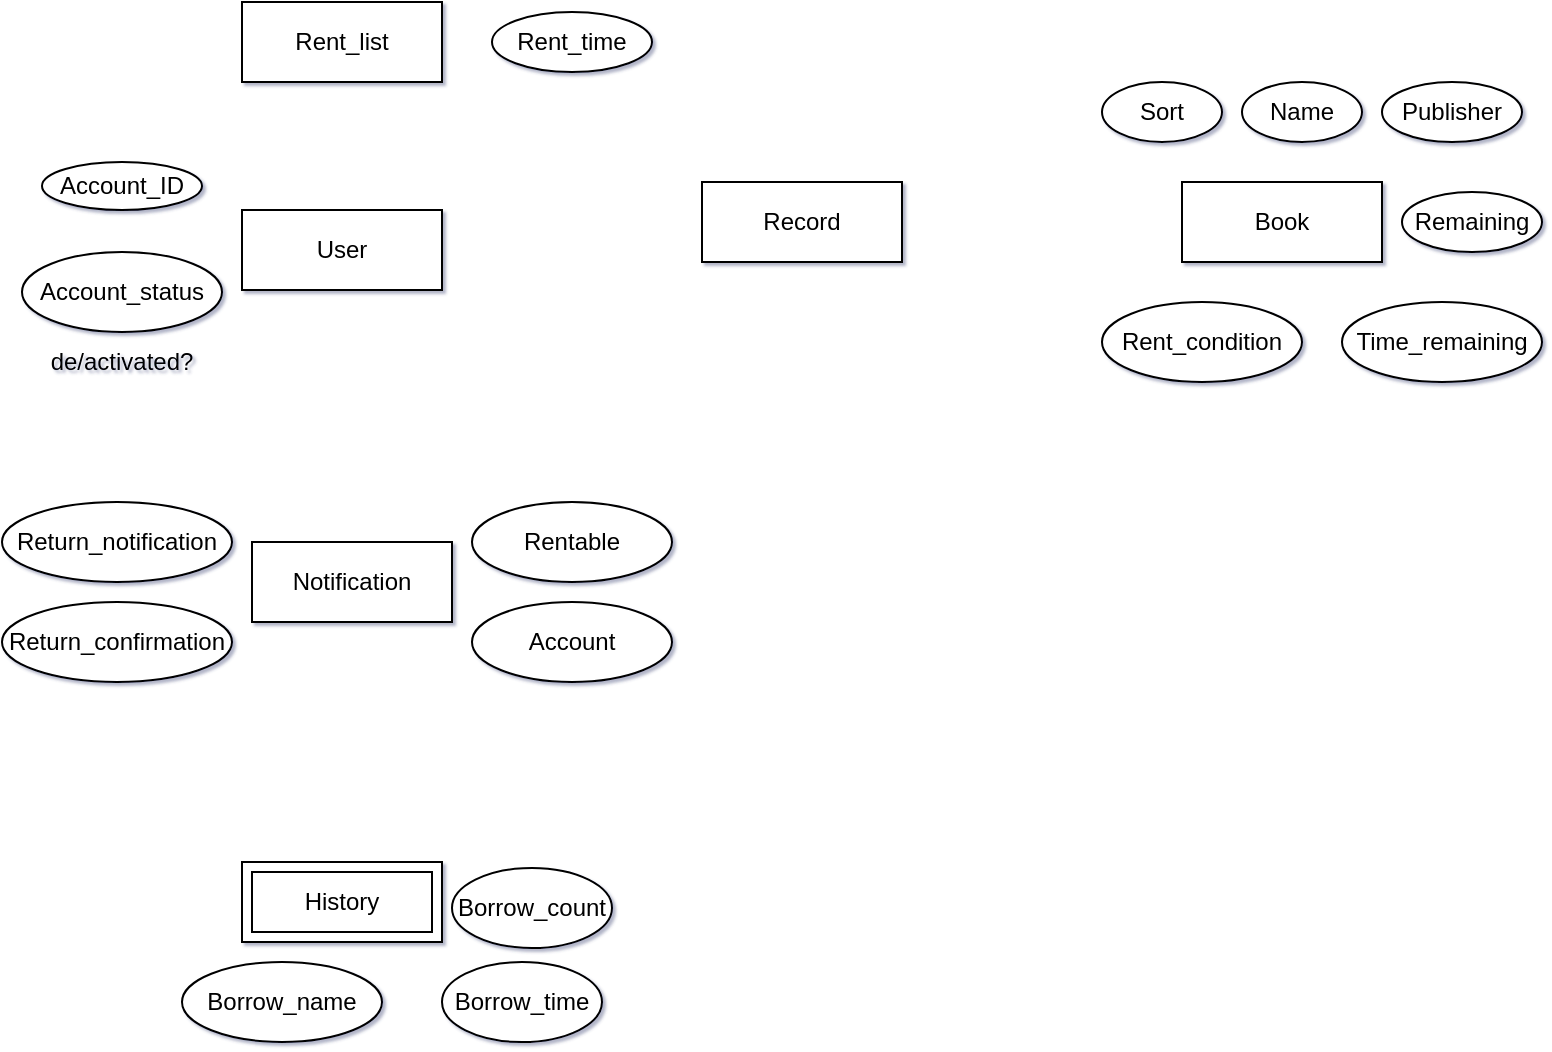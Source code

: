 <mxfile>
    <diagram id="GrpZCegqyQvZPx4EdK1o" name="Page-1">
        <mxGraphModel dx="672" dy="420" grid="1" gridSize="10" guides="1" tooltips="1" connect="1" arrows="1" fold="1" page="1" pageScale="1" pageWidth="827" pageHeight="1169" background="#FFFFFF" math="0" shadow="1">
            <root>
                <mxCell id="0"/>
                <mxCell id="1" parent="0"/>
                <mxCell id="2" value="Book" style="whiteSpace=wrap;html=1;align=center;" parent="1" vertex="1">
                    <mxGeometry x="620" y="130" width="100" height="40" as="geometry"/>
                </mxCell>
                <mxCell id="17" value="User" style="whiteSpace=wrap;html=1;align=center;" vertex="1" parent="1">
                    <mxGeometry x="150" y="144" width="100" height="40" as="geometry"/>
                </mxCell>
                <mxCell id="23" value="Account_ID" style="ellipse;whiteSpace=wrap;html=1;align=center;" vertex="1" parent="1">
                    <mxGeometry x="50" y="120" width="80" height="24" as="geometry"/>
                </mxCell>
                <mxCell id="26" value="Notification" style="whiteSpace=wrap;html=1;align=center;" vertex="1" parent="1">
                    <mxGeometry x="155" y="310" width="100" height="40" as="geometry"/>
                </mxCell>
                <mxCell id="28" value="History" style="shape=ext;margin=3;double=1;whiteSpace=wrap;html=1;align=center;gradientColor=none;" vertex="1" parent="1">
                    <mxGeometry x="150" y="470" width="100" height="40" as="geometry"/>
                </mxCell>
                <mxCell id="30" value="Rent_list" style="whiteSpace=wrap;html=1;align=center;" vertex="1" parent="1">
                    <mxGeometry x="150" y="40" width="100" height="40" as="geometry"/>
                </mxCell>
                <mxCell id="31" value="Record" style="whiteSpace=wrap;html=1;align=center;" vertex="1" parent="1">
                    <mxGeometry x="380" y="130" width="100" height="40" as="geometry"/>
                </mxCell>
                <mxCell id="38" value="Rent_time" style="ellipse;whiteSpace=wrap;html=1;align=center;" vertex="1" parent="1">
                    <mxGeometry x="275" y="45" width="80" height="30" as="geometry"/>
                </mxCell>
                <mxCell id="40" value="Account_status" style="ellipse;whiteSpace=wrap;html=1;align=center;" vertex="1" parent="1">
                    <mxGeometry x="40" y="165" width="100" height="40" as="geometry"/>
                </mxCell>
                <mxCell id="42" value="Account" style="ellipse;whiteSpace=wrap;html=1;align=center;" vertex="1" parent="1">
                    <mxGeometry x="265" y="340" width="100" height="40" as="geometry"/>
                </mxCell>
                <mxCell id="43" value="Sort" style="ellipse;whiteSpace=wrap;html=1;align=center;" vertex="1" parent="1">
                    <mxGeometry x="580" y="80" width="60" height="30" as="geometry"/>
                </mxCell>
                <mxCell id="44" value="Name" style="ellipse;whiteSpace=wrap;html=1;" vertex="1" parent="1">
                    <mxGeometry x="650" y="80" width="60" height="30" as="geometry"/>
                </mxCell>
                <mxCell id="46" value="Publisher" style="ellipse;whiteSpace=wrap;html=1;align=center;" vertex="1" parent="1">
                    <mxGeometry x="720" y="80" width="70" height="30" as="geometry"/>
                </mxCell>
                <mxCell id="47" value="Return_notification" style="ellipse;whiteSpace=wrap;html=1;" vertex="1" parent="1">
                    <mxGeometry x="30" y="290" width="115" height="40" as="geometry"/>
                </mxCell>
                <mxCell id="48" value="Remaining" style="ellipse;whiteSpace=wrap;html=1;align=center;" vertex="1" parent="1">
                    <mxGeometry x="730" y="135" width="70" height="30" as="geometry"/>
                </mxCell>
                <mxCell id="49" value="Borrow_count" style="ellipse;whiteSpace=wrap;html=1;align=center;" vertex="1" parent="1">
                    <mxGeometry x="255" y="473" width="80" height="40" as="geometry"/>
                </mxCell>
                <mxCell id="50" value="Return_confirmation" style="ellipse;whiteSpace=wrap;html=1;" vertex="1" parent="1">
                    <mxGeometry x="30" y="340" width="115" height="40" as="geometry"/>
                </mxCell>
                <mxCell id="51" value="Rent_condition" style="ellipse;whiteSpace=wrap;html=1;align=center;" vertex="1" parent="1">
                    <mxGeometry x="580" y="190" width="100" height="40" as="geometry"/>
                </mxCell>
                <mxCell id="53" value="Borrow_time" style="ellipse;whiteSpace=wrap;html=1;align=center;" vertex="1" parent="1">
                    <mxGeometry x="250" y="520" width="80" height="40" as="geometry"/>
                </mxCell>
                <mxCell id="55" value="Rentable" style="ellipse;whiteSpace=wrap;html=1;align=center;" vertex="1" parent="1">
                    <mxGeometry x="265" y="290" width="100" height="40" as="geometry"/>
                </mxCell>
                <mxCell id="54" value="Borrow_name" style="ellipse;whiteSpace=wrap;html=1;align=center;" vertex="1" parent="1">
                    <mxGeometry x="120" y="520" width="100" height="40" as="geometry"/>
                </mxCell>
                <mxCell id="56" value="de/activated?" style="text;html=1;strokeColor=none;fillColor=none;align=center;verticalAlign=middle;whiteSpace=wrap;rounded=0;" vertex="1" parent="1">
                    <mxGeometry x="60" y="205" width="60" height="30" as="geometry"/>
                </mxCell>
                <mxCell id="57" value="Time_remaining" style="ellipse;whiteSpace=wrap;html=1;align=center;" vertex="1" parent="1">
                    <mxGeometry x="700" y="190" width="100" height="40" as="geometry"/>
                </mxCell>
            </root>
        </mxGraphModel>
    </diagram>
</mxfile>